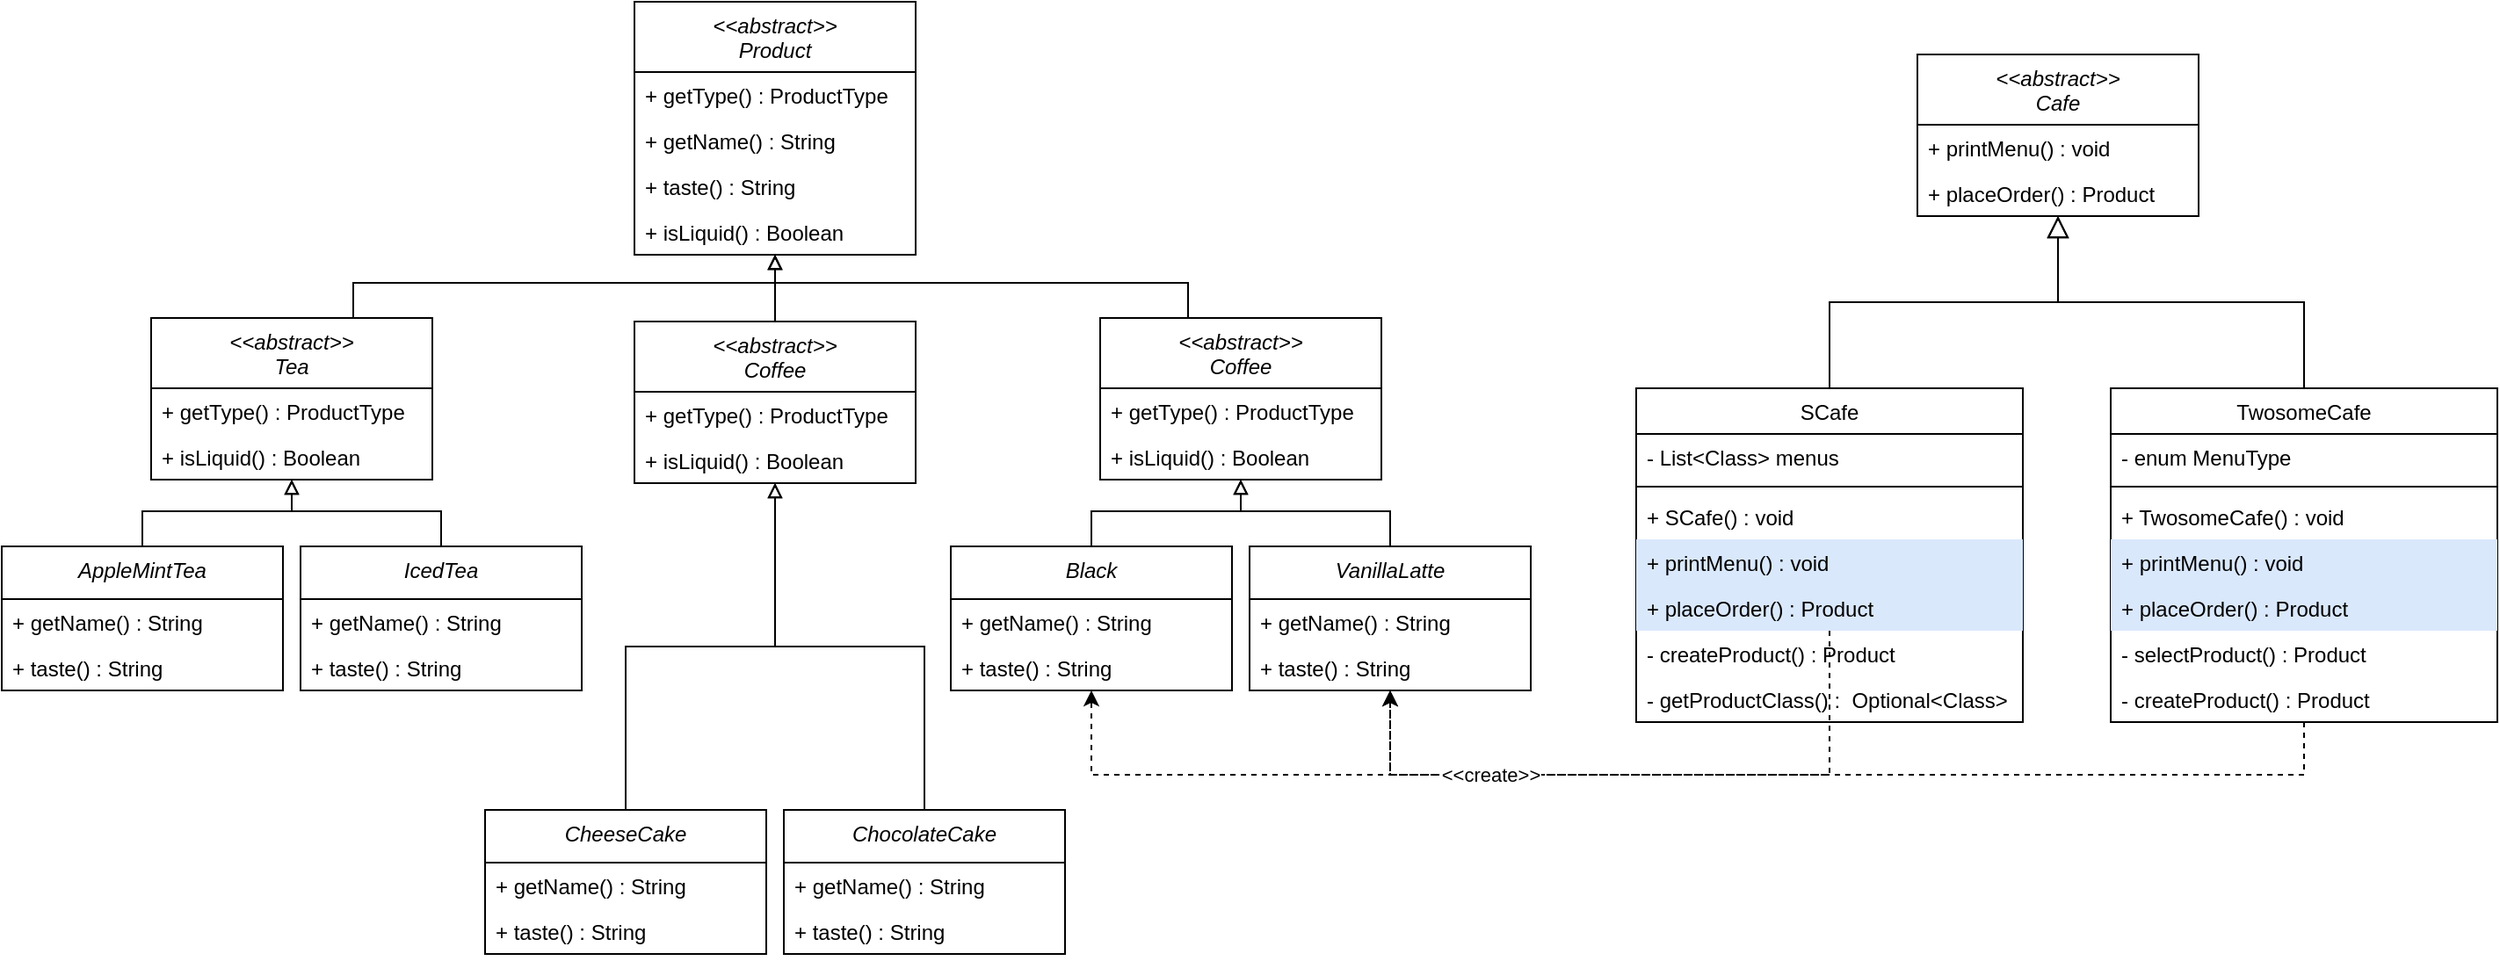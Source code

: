 <mxfile version="17.4.2" type="device"><diagram id="C5RBs43oDa-KdzZeNtuy" name="Page-1"><mxGraphModel dx="2282" dy="1034" grid="1" gridSize="10" guides="1" tooltips="1" connect="1" arrows="1" fold="1" page="1" pageScale="1" pageWidth="827" pageHeight="1169" math="0" shadow="0"><root><mxCell id="WIyWlLk6GJQsqaUBKTNV-0"/><mxCell id="WIyWlLk6GJQsqaUBKTNV-1" parent="WIyWlLk6GJQsqaUBKTNV-0"/><mxCell id="zkfFHV4jXpPFQw0GAbJ--0" value="&lt;&lt;abstract&gt;&gt;&#10;Cafe" style="swimlane;fontStyle=2;align=center;verticalAlign=top;childLayout=stackLayout;horizontal=1;startSize=40;horizontalStack=0;resizeParent=1;resizeLast=0;collapsible=1;marginBottom=0;rounded=0;shadow=0;strokeWidth=1;" parent="WIyWlLk6GJQsqaUBKTNV-1" vertex="1"><mxGeometry x="480" y="70" width="160" height="92" as="geometry"><mxRectangle x="230" y="140" width="160" height="26" as="alternateBounds"/></mxGeometry></mxCell><mxCell id="zkfFHV4jXpPFQw0GAbJ--5" value="+ printMenu() : void" style="text;align=left;verticalAlign=top;spacingLeft=4;spacingRight=4;overflow=hidden;rotatable=0;points=[[0,0.5],[1,0.5]];portConstraint=eastwest;" parent="zkfFHV4jXpPFQw0GAbJ--0" vertex="1"><mxGeometry y="40" width="160" height="26" as="geometry"/></mxCell><mxCell id="8ImJKQ0R4qMysA2Ijcuw-0" value="+ placeOrder() : Product" style="text;align=left;verticalAlign=top;spacingLeft=4;spacingRight=4;overflow=hidden;rotatable=0;points=[[0,0.5],[1,0.5]];portConstraint=eastwest;" vertex="1" parent="zkfFHV4jXpPFQw0GAbJ--0"><mxGeometry y="66" width="160" height="26" as="geometry"/></mxCell><mxCell id="zkfFHV4jXpPFQw0GAbJ--6" value="SCafe" style="swimlane;fontStyle=0;align=center;verticalAlign=top;childLayout=stackLayout;horizontal=1;startSize=26;horizontalStack=0;resizeParent=1;resizeLast=0;collapsible=1;marginBottom=0;rounded=0;shadow=0;strokeWidth=1;" parent="WIyWlLk6GJQsqaUBKTNV-1" vertex="1"><mxGeometry x="320" y="260" width="220" height="190" as="geometry"><mxRectangle x="130" y="380" width="160" height="26" as="alternateBounds"/></mxGeometry></mxCell><mxCell id="zkfFHV4jXpPFQw0GAbJ--7" value="- List&lt;Class&gt; menus" style="text;align=left;verticalAlign=top;spacingLeft=4;spacingRight=4;overflow=hidden;rotatable=0;points=[[0,0.5],[1,0.5]];portConstraint=eastwest;" parent="zkfFHV4jXpPFQw0GAbJ--6" vertex="1"><mxGeometry y="26" width="220" height="26" as="geometry"/></mxCell><mxCell id="zkfFHV4jXpPFQw0GAbJ--9" value="" style="line;html=1;strokeWidth=1;align=left;verticalAlign=middle;spacingTop=-1;spacingLeft=3;spacingRight=3;rotatable=0;labelPosition=right;points=[];portConstraint=eastwest;" parent="zkfFHV4jXpPFQw0GAbJ--6" vertex="1"><mxGeometry y="52" width="220" height="8" as="geometry"/></mxCell><mxCell id="zkfFHV4jXpPFQw0GAbJ--11" value="+ SCafe() : void" style="text;align=left;verticalAlign=top;spacingLeft=4;spacingRight=4;overflow=hidden;rotatable=0;points=[[0,0.5],[1,0.5]];portConstraint=eastwest;" parent="zkfFHV4jXpPFQw0GAbJ--6" vertex="1"><mxGeometry y="60" width="220" height="26" as="geometry"/></mxCell><mxCell id="8ImJKQ0R4qMysA2Ijcuw-3" value="+ printMenu() : void" style="text;align=left;verticalAlign=top;spacingLeft=4;spacingRight=4;overflow=hidden;rotatable=0;points=[[0,0.5],[1,0.5]];portConstraint=eastwest;shadow=0;strokeColor=none;fillColor=#dae8fc;" vertex="1" parent="zkfFHV4jXpPFQw0GAbJ--6"><mxGeometry y="86" width="220" height="26" as="geometry"/></mxCell><mxCell id="8ImJKQ0R4qMysA2Ijcuw-4" value="+ placeOrder() : Product" style="text;align=left;verticalAlign=top;spacingLeft=4;spacingRight=4;overflow=hidden;rotatable=0;points=[[0,0.5],[1,0.5]];portConstraint=eastwest;shadow=0;strokeColor=none;fillColor=#dae8fc;" vertex="1" parent="zkfFHV4jXpPFQw0GAbJ--6"><mxGeometry y="112" width="220" height="26" as="geometry"/></mxCell><mxCell id="8ImJKQ0R4qMysA2Ijcuw-5" value="- createProduct() : Product" style="text;align=left;verticalAlign=top;spacingLeft=4;spacingRight=4;overflow=hidden;rotatable=0;points=[[0,0.5],[1,0.5]];portConstraint=eastwest;shadow=0;strokeColor=none;fillColor=none;" vertex="1" parent="zkfFHV4jXpPFQw0GAbJ--6"><mxGeometry y="138" width="220" height="26" as="geometry"/></mxCell><mxCell id="8ImJKQ0R4qMysA2Ijcuw-6" value="- getProductClass() :  Optional&lt;Class&gt;" style="text;align=left;verticalAlign=top;spacingLeft=4;spacingRight=4;overflow=hidden;rotatable=0;points=[[0,0.5],[1,0.5]];portConstraint=eastwest;" vertex="1" parent="zkfFHV4jXpPFQw0GAbJ--6"><mxGeometry y="164" width="220" height="26" as="geometry"/></mxCell><mxCell id="zkfFHV4jXpPFQw0GAbJ--12" value="" style="endArrow=block;endSize=10;endFill=0;shadow=0;strokeWidth=1;rounded=0;edgeStyle=elbowEdgeStyle;elbow=vertical;" parent="WIyWlLk6GJQsqaUBKTNV-1" source="zkfFHV4jXpPFQw0GAbJ--6" target="zkfFHV4jXpPFQw0GAbJ--0" edge="1"><mxGeometry width="160" relative="1" as="geometry"><mxPoint x="200" y="203" as="sourcePoint"/><mxPoint x="200" y="203" as="targetPoint"/></mxGeometry></mxCell><mxCell id="zkfFHV4jXpPFQw0GAbJ--16" value="" style="endArrow=block;endSize=10;endFill=0;shadow=0;strokeWidth=1;rounded=0;edgeStyle=elbowEdgeStyle;elbow=vertical;" parent="WIyWlLk6GJQsqaUBKTNV-1" source="8ImJKQ0R4qMysA2Ijcuw-7" target="zkfFHV4jXpPFQw0GAbJ--0" edge="1"><mxGeometry width="160" relative="1" as="geometry"><mxPoint x="700" y="260" as="sourcePoint"/><mxPoint x="310" y="271" as="targetPoint"/></mxGeometry></mxCell><mxCell id="8ImJKQ0R4qMysA2Ijcuw-94" style="edgeStyle=orthogonalEdgeStyle;rounded=0;orthogonalLoop=1;jettySize=auto;html=1;dashed=1;endArrow=classic;endFill=1;" edge="1" parent="WIyWlLk6GJQsqaUBKTNV-1" source="8ImJKQ0R4qMysA2Ijcuw-7" target="8ImJKQ0R4qMysA2Ijcuw-81"><mxGeometry relative="1" as="geometry"><Array as="points"><mxPoint x="700" y="480"/><mxPoint x="180" y="480"/></Array></mxGeometry></mxCell><mxCell id="8ImJKQ0R4qMysA2Ijcuw-7" value="TwosomeCafe" style="swimlane;fontStyle=0;align=center;verticalAlign=top;childLayout=stackLayout;horizontal=1;startSize=26;horizontalStack=0;resizeParent=1;resizeLast=0;collapsible=1;marginBottom=0;rounded=0;shadow=0;strokeWidth=1;" vertex="1" parent="WIyWlLk6GJQsqaUBKTNV-1"><mxGeometry x="590" y="260" width="220" height="190" as="geometry"><mxRectangle x="130" y="380" width="160" height="26" as="alternateBounds"/></mxGeometry></mxCell><mxCell id="8ImJKQ0R4qMysA2Ijcuw-8" value="- enum MenuType" style="text;align=left;verticalAlign=top;spacingLeft=4;spacingRight=4;overflow=hidden;rotatable=0;points=[[0,0.5],[1,0.5]];portConstraint=eastwest;" vertex="1" parent="8ImJKQ0R4qMysA2Ijcuw-7"><mxGeometry y="26" width="220" height="26" as="geometry"/></mxCell><mxCell id="8ImJKQ0R4qMysA2Ijcuw-9" value="" style="line;html=1;strokeWidth=1;align=left;verticalAlign=middle;spacingTop=-1;spacingLeft=3;spacingRight=3;rotatable=0;labelPosition=right;points=[];portConstraint=eastwest;" vertex="1" parent="8ImJKQ0R4qMysA2Ijcuw-7"><mxGeometry y="52" width="220" height="8" as="geometry"/></mxCell><mxCell id="8ImJKQ0R4qMysA2Ijcuw-10" value="+ TwosomeCafe() : void" style="text;align=left;verticalAlign=top;spacingLeft=4;spacingRight=4;overflow=hidden;rotatable=0;points=[[0,0.5],[1,0.5]];portConstraint=eastwest;" vertex="1" parent="8ImJKQ0R4qMysA2Ijcuw-7"><mxGeometry y="60" width="220" height="26" as="geometry"/></mxCell><mxCell id="8ImJKQ0R4qMysA2Ijcuw-11" value="+ printMenu() : void" style="text;align=left;verticalAlign=top;spacingLeft=4;spacingRight=4;overflow=hidden;rotatable=0;points=[[0,0.5],[1,0.5]];portConstraint=eastwest;shadow=0;strokeColor=none;fillColor=#dae8fc;" vertex="1" parent="8ImJKQ0R4qMysA2Ijcuw-7"><mxGeometry y="86" width="220" height="26" as="geometry"/></mxCell><mxCell id="8ImJKQ0R4qMysA2Ijcuw-12" value="+ placeOrder() : Product" style="text;align=left;verticalAlign=top;spacingLeft=4;spacingRight=4;overflow=hidden;rotatable=0;points=[[0,0.5],[1,0.5]];portConstraint=eastwest;shadow=0;strokeColor=none;fillColor=#dae8fc;" vertex="1" parent="8ImJKQ0R4qMysA2Ijcuw-7"><mxGeometry y="112" width="220" height="26" as="geometry"/></mxCell><mxCell id="8ImJKQ0R4qMysA2Ijcuw-17" value="- selectProduct() : Product" style="text;align=left;verticalAlign=top;spacingLeft=4;spacingRight=4;overflow=hidden;rotatable=0;points=[[0,0.5],[1,0.5]];portConstraint=eastwest;shadow=0;strokeColor=none;fillColor=none;" vertex="1" parent="8ImJKQ0R4qMysA2Ijcuw-7"><mxGeometry y="138" width="220" height="26" as="geometry"/></mxCell><mxCell id="8ImJKQ0R4qMysA2Ijcuw-18" value="- createProduct() : Product" style="text;align=left;verticalAlign=top;spacingLeft=4;spacingRight=4;overflow=hidden;rotatable=0;points=[[0,0.5],[1,0.5]];portConstraint=eastwest;shadow=0;strokeColor=none;fillColor=none;" vertex="1" parent="8ImJKQ0R4qMysA2Ijcuw-7"><mxGeometry y="164" width="220" height="26" as="geometry"/></mxCell><mxCell id="8ImJKQ0R4qMysA2Ijcuw-19" value="&lt;&lt;abstract&gt;&gt;&#10;Product" style="swimlane;fontStyle=2;align=center;verticalAlign=top;childLayout=stackLayout;horizontal=1;startSize=40;horizontalStack=0;resizeParent=1;resizeLast=0;collapsible=1;marginBottom=0;rounded=0;shadow=0;strokeWidth=1;" vertex="1" parent="WIyWlLk6GJQsqaUBKTNV-1"><mxGeometry x="-250" y="40" width="160" height="144" as="geometry"><mxRectangle x="230" y="140" width="160" height="26" as="alternateBounds"/></mxGeometry></mxCell><mxCell id="8ImJKQ0R4qMysA2Ijcuw-21" value="+ getType() : ProductType" style="text;align=left;verticalAlign=top;spacingLeft=4;spacingRight=4;overflow=hidden;rotatable=0;points=[[0,0.5],[1,0.5]];portConstraint=eastwest;" vertex="1" parent="8ImJKQ0R4qMysA2Ijcuw-19"><mxGeometry y="40" width="160" height="26" as="geometry"/></mxCell><mxCell id="8ImJKQ0R4qMysA2Ijcuw-28" value="+ getName() : String" style="text;align=left;verticalAlign=top;spacingLeft=4;spacingRight=4;overflow=hidden;rotatable=0;points=[[0,0.5],[1,0.5]];portConstraint=eastwest;" vertex="1" parent="8ImJKQ0R4qMysA2Ijcuw-19"><mxGeometry y="66" width="160" height="26" as="geometry"/></mxCell><mxCell id="8ImJKQ0R4qMysA2Ijcuw-29" value="+ taste() : String" style="text;align=left;verticalAlign=top;spacingLeft=4;spacingRight=4;overflow=hidden;rotatable=0;points=[[0,0.5],[1,0.5]];portConstraint=eastwest;" vertex="1" parent="8ImJKQ0R4qMysA2Ijcuw-19"><mxGeometry y="92" width="160" height="26" as="geometry"/></mxCell><mxCell id="8ImJKQ0R4qMysA2Ijcuw-30" value="+ isLiquid() : Boolean" style="text;align=left;verticalAlign=top;spacingLeft=4;spacingRight=4;overflow=hidden;rotatable=0;points=[[0,0.5],[1,0.5]];portConstraint=eastwest;" vertex="1" parent="8ImJKQ0R4qMysA2Ijcuw-19"><mxGeometry y="118" width="160" height="26" as="geometry"/></mxCell><mxCell id="8ImJKQ0R4qMysA2Ijcuw-55" style="edgeStyle=orthogonalEdgeStyle;rounded=0;orthogonalLoop=1;jettySize=auto;html=1;endArrow=block;endFill=0;" edge="1" parent="WIyWlLk6GJQsqaUBKTNV-1" source="8ImJKQ0R4qMysA2Ijcuw-22" target="8ImJKQ0R4qMysA2Ijcuw-19"><mxGeometry relative="1" as="geometry"><Array as="points"><mxPoint x="-410" y="200"/><mxPoint x="-170" y="200"/></Array></mxGeometry></mxCell><mxCell id="8ImJKQ0R4qMysA2Ijcuw-22" value="&lt;&lt;abstract&gt;&gt;&#10;Tea" style="swimlane;fontStyle=2;align=center;verticalAlign=top;childLayout=stackLayout;horizontal=1;startSize=40;horizontalStack=0;resizeParent=1;resizeLast=0;collapsible=1;marginBottom=0;rounded=0;shadow=0;strokeWidth=1;" vertex="1" parent="WIyWlLk6GJQsqaUBKTNV-1"><mxGeometry x="-525" y="220" width="160" height="92" as="geometry"><mxRectangle x="230" y="140" width="160" height="26" as="alternateBounds"/></mxGeometry></mxCell><mxCell id="8ImJKQ0R4qMysA2Ijcuw-48" value="+ getType() : ProductType" style="text;align=left;verticalAlign=top;spacingLeft=4;spacingRight=4;overflow=hidden;rotatable=0;points=[[0,0.5],[1,0.5]];portConstraint=eastwest;" vertex="1" parent="8ImJKQ0R4qMysA2Ijcuw-22"><mxGeometry y="40" width="160" height="26" as="geometry"/></mxCell><mxCell id="8ImJKQ0R4qMysA2Ijcuw-51" value="+ isLiquid() : Boolean" style="text;align=left;verticalAlign=top;spacingLeft=4;spacingRight=4;overflow=hidden;rotatable=0;points=[[0,0.5],[1,0.5]];portConstraint=eastwest;" vertex="1" parent="8ImJKQ0R4qMysA2Ijcuw-22"><mxGeometry y="66" width="160" height="26" as="geometry"/></mxCell><mxCell id="8ImJKQ0R4qMysA2Ijcuw-54" style="edgeStyle=orthogonalEdgeStyle;rounded=0;orthogonalLoop=1;jettySize=auto;html=1;endArrow=block;endFill=0;" edge="1" parent="WIyWlLk6GJQsqaUBKTNV-1" source="8ImJKQ0R4qMysA2Ijcuw-24" target="8ImJKQ0R4qMysA2Ijcuw-19"><mxGeometry relative="1" as="geometry"/></mxCell><mxCell id="8ImJKQ0R4qMysA2Ijcuw-24" value="&lt;&lt;abstract&gt;&gt;&#10;Coffee" style="swimlane;fontStyle=2;align=center;verticalAlign=top;childLayout=stackLayout;horizontal=1;startSize=40;horizontalStack=0;resizeParent=1;resizeLast=0;collapsible=1;marginBottom=0;rounded=0;shadow=0;strokeWidth=1;" vertex="1" parent="WIyWlLk6GJQsqaUBKTNV-1"><mxGeometry x="-250" y="222" width="160" height="92" as="geometry"><mxRectangle x="230" y="140" width="160" height="26" as="alternateBounds"/></mxGeometry></mxCell><mxCell id="8ImJKQ0R4qMysA2Ijcuw-40" value="+ getType() : ProductType" style="text;align=left;verticalAlign=top;spacingLeft=4;spacingRight=4;overflow=hidden;rotatable=0;points=[[0,0.5],[1,0.5]];portConstraint=eastwest;" vertex="1" parent="8ImJKQ0R4qMysA2Ijcuw-24"><mxGeometry y="40" width="160" height="26" as="geometry"/></mxCell><mxCell id="8ImJKQ0R4qMysA2Ijcuw-43" value="+ isLiquid() : Boolean" style="text;align=left;verticalAlign=top;spacingLeft=4;spacingRight=4;overflow=hidden;rotatable=0;points=[[0,0.5],[1,0.5]];portConstraint=eastwest;" vertex="1" parent="8ImJKQ0R4qMysA2Ijcuw-24"><mxGeometry y="66" width="160" height="26" as="geometry"/></mxCell><mxCell id="8ImJKQ0R4qMysA2Ijcuw-52" style="edgeStyle=orthogonalEdgeStyle;rounded=0;orthogonalLoop=1;jettySize=auto;html=1;endArrow=block;endFill=0;" edge="1" parent="WIyWlLk6GJQsqaUBKTNV-1" source="8ImJKQ0R4qMysA2Ijcuw-26" target="8ImJKQ0R4qMysA2Ijcuw-19"><mxGeometry relative="1" as="geometry"><Array as="points"><mxPoint x="65" y="200"/><mxPoint x="-170" y="200"/></Array></mxGeometry></mxCell><mxCell id="8ImJKQ0R4qMysA2Ijcuw-26" value="&lt;&lt;abstract&gt;&gt;&#10;Coffee" style="swimlane;fontStyle=2;align=center;verticalAlign=top;childLayout=stackLayout;horizontal=1;startSize=40;horizontalStack=0;resizeParent=1;resizeLast=0;collapsible=1;marginBottom=0;rounded=0;shadow=0;strokeWidth=1;" vertex="1" parent="WIyWlLk6GJQsqaUBKTNV-1"><mxGeometry x="15" y="220" width="160" height="92" as="geometry"><mxRectangle x="230" y="140" width="160" height="26" as="alternateBounds"/></mxGeometry></mxCell><mxCell id="8ImJKQ0R4qMysA2Ijcuw-44" value="+ getType() : ProductType" style="text;align=left;verticalAlign=top;spacingLeft=4;spacingRight=4;overflow=hidden;rotatable=0;points=[[0,0.5],[1,0.5]];portConstraint=eastwest;" vertex="1" parent="8ImJKQ0R4qMysA2Ijcuw-26"><mxGeometry y="40" width="160" height="26" as="geometry"/></mxCell><mxCell id="8ImJKQ0R4qMysA2Ijcuw-47" value="+ isLiquid() : Boolean" style="text;align=left;verticalAlign=top;spacingLeft=4;spacingRight=4;overflow=hidden;rotatable=0;points=[[0,0.5],[1,0.5]];portConstraint=eastwest;" vertex="1" parent="8ImJKQ0R4qMysA2Ijcuw-26"><mxGeometry y="66" width="160" height="26" as="geometry"/></mxCell><mxCell id="8ImJKQ0R4qMysA2Ijcuw-87" style="edgeStyle=orthogonalEdgeStyle;rounded=0;orthogonalLoop=1;jettySize=auto;html=1;endArrow=block;endFill=0;" edge="1" parent="WIyWlLk6GJQsqaUBKTNV-1" source="8ImJKQ0R4qMysA2Ijcuw-56" target="8ImJKQ0R4qMysA2Ijcuw-22"><mxGeometry relative="1" as="geometry"/></mxCell><mxCell id="8ImJKQ0R4qMysA2Ijcuw-56" value="AppleMintTea" style="swimlane;fontStyle=2;align=center;verticalAlign=top;childLayout=stackLayout;horizontal=1;startSize=30;horizontalStack=0;resizeParent=1;resizeLast=0;collapsible=1;marginBottom=0;rounded=0;shadow=0;strokeWidth=1;" vertex="1" parent="WIyWlLk6GJQsqaUBKTNV-1"><mxGeometry x="-610" y="350" width="160" height="82" as="geometry"><mxRectangle x="230" y="140" width="160" height="26" as="alternateBounds"/></mxGeometry></mxCell><mxCell id="8ImJKQ0R4qMysA2Ijcuw-58" value="+ getName() : String" style="text;align=left;verticalAlign=top;spacingLeft=4;spacingRight=4;overflow=hidden;rotatable=0;points=[[0,0.5],[1,0.5]];portConstraint=eastwest;" vertex="1" parent="8ImJKQ0R4qMysA2Ijcuw-56"><mxGeometry y="30" width="160" height="26" as="geometry"/></mxCell><mxCell id="8ImJKQ0R4qMysA2Ijcuw-59" value="+ taste() : String" style="text;align=left;verticalAlign=top;spacingLeft=4;spacingRight=4;overflow=hidden;rotatable=0;points=[[0,0.5],[1,0.5]];portConstraint=eastwest;" vertex="1" parent="8ImJKQ0R4qMysA2Ijcuw-56"><mxGeometry y="56" width="160" height="26" as="geometry"/></mxCell><mxCell id="8ImJKQ0R4qMysA2Ijcuw-86" style="edgeStyle=orthogonalEdgeStyle;rounded=0;orthogonalLoop=1;jettySize=auto;html=1;endArrow=block;endFill=0;" edge="1" parent="WIyWlLk6GJQsqaUBKTNV-1" source="8ImJKQ0R4qMysA2Ijcuw-61" target="8ImJKQ0R4qMysA2Ijcuw-22"><mxGeometry relative="1" as="geometry"/></mxCell><mxCell id="8ImJKQ0R4qMysA2Ijcuw-61" value="IcedTea" style="swimlane;fontStyle=2;align=center;verticalAlign=top;childLayout=stackLayout;horizontal=1;startSize=30;horizontalStack=0;resizeParent=1;resizeLast=0;collapsible=1;marginBottom=0;rounded=0;shadow=0;strokeWidth=1;" vertex="1" parent="WIyWlLk6GJQsqaUBKTNV-1"><mxGeometry x="-440" y="350" width="160" height="82" as="geometry"><mxRectangle x="230" y="140" width="160" height="26" as="alternateBounds"/></mxGeometry></mxCell><mxCell id="8ImJKQ0R4qMysA2Ijcuw-63" value="+ getName() : String" style="text;align=left;verticalAlign=top;spacingLeft=4;spacingRight=4;overflow=hidden;rotatable=0;points=[[0,0.5],[1,0.5]];portConstraint=eastwest;" vertex="1" parent="8ImJKQ0R4qMysA2Ijcuw-61"><mxGeometry y="30" width="160" height="26" as="geometry"/></mxCell><mxCell id="8ImJKQ0R4qMysA2Ijcuw-64" value="+ taste() : String" style="text;align=left;verticalAlign=top;spacingLeft=4;spacingRight=4;overflow=hidden;rotatable=0;points=[[0,0.5],[1,0.5]];portConstraint=eastwest;" vertex="1" parent="8ImJKQ0R4qMysA2Ijcuw-61"><mxGeometry y="56" width="160" height="26" as="geometry"/></mxCell><mxCell id="8ImJKQ0R4qMysA2Ijcuw-90" style="edgeStyle=orthogonalEdgeStyle;rounded=0;orthogonalLoop=1;jettySize=auto;html=1;endArrow=block;endFill=0;" edge="1" parent="WIyWlLk6GJQsqaUBKTNV-1" source="8ImJKQ0R4qMysA2Ijcuw-66" target="8ImJKQ0R4qMysA2Ijcuw-24"><mxGeometry relative="1" as="geometry"/></mxCell><mxCell id="8ImJKQ0R4qMysA2Ijcuw-66" value="CheeseCake" style="swimlane;fontStyle=2;align=center;verticalAlign=top;childLayout=stackLayout;horizontal=1;startSize=30;horizontalStack=0;resizeParent=1;resizeLast=0;collapsible=1;marginBottom=0;rounded=0;shadow=0;strokeWidth=1;" vertex="1" parent="WIyWlLk6GJQsqaUBKTNV-1"><mxGeometry x="-335" y="500" width="160" height="82" as="geometry"><mxRectangle x="230" y="140" width="160" height="26" as="alternateBounds"/></mxGeometry></mxCell><mxCell id="8ImJKQ0R4qMysA2Ijcuw-68" value="+ getName() : String" style="text;align=left;verticalAlign=top;spacingLeft=4;spacingRight=4;overflow=hidden;rotatable=0;points=[[0,0.5],[1,0.5]];portConstraint=eastwest;" vertex="1" parent="8ImJKQ0R4qMysA2Ijcuw-66"><mxGeometry y="30" width="160" height="26" as="geometry"/></mxCell><mxCell id="8ImJKQ0R4qMysA2Ijcuw-69" value="+ taste() : String" style="text;align=left;verticalAlign=top;spacingLeft=4;spacingRight=4;overflow=hidden;rotatable=0;points=[[0,0.5],[1,0.5]];portConstraint=eastwest;" vertex="1" parent="8ImJKQ0R4qMysA2Ijcuw-66"><mxGeometry y="56" width="160" height="26" as="geometry"/></mxCell><mxCell id="8ImJKQ0R4qMysA2Ijcuw-91" style="edgeStyle=orthogonalEdgeStyle;rounded=0;orthogonalLoop=1;jettySize=auto;html=1;endArrow=block;endFill=0;" edge="1" parent="WIyWlLk6GJQsqaUBKTNV-1" source="8ImJKQ0R4qMysA2Ijcuw-71" target="8ImJKQ0R4qMysA2Ijcuw-24"><mxGeometry relative="1" as="geometry"/></mxCell><mxCell id="8ImJKQ0R4qMysA2Ijcuw-71" value="ChocolateCake" style="swimlane;fontStyle=2;align=center;verticalAlign=top;childLayout=stackLayout;horizontal=1;startSize=30;horizontalStack=0;resizeParent=1;resizeLast=0;collapsible=1;marginBottom=0;rounded=0;shadow=0;strokeWidth=1;" vertex="1" parent="WIyWlLk6GJQsqaUBKTNV-1"><mxGeometry x="-165" y="500" width="160" height="82" as="geometry"><mxRectangle x="230" y="140" width="160" height="26" as="alternateBounds"/></mxGeometry></mxCell><mxCell id="8ImJKQ0R4qMysA2Ijcuw-73" value="+ getName() : String" style="text;align=left;verticalAlign=top;spacingLeft=4;spacingRight=4;overflow=hidden;rotatable=0;points=[[0,0.5],[1,0.5]];portConstraint=eastwest;" vertex="1" parent="8ImJKQ0R4qMysA2Ijcuw-71"><mxGeometry y="30" width="160" height="26" as="geometry"/></mxCell><mxCell id="8ImJKQ0R4qMysA2Ijcuw-74" value="+ taste() : String" style="text;align=left;verticalAlign=top;spacingLeft=4;spacingRight=4;overflow=hidden;rotatable=0;points=[[0,0.5],[1,0.5]];portConstraint=eastwest;" vertex="1" parent="8ImJKQ0R4qMysA2Ijcuw-71"><mxGeometry y="56" width="160" height="26" as="geometry"/></mxCell><mxCell id="8ImJKQ0R4qMysA2Ijcuw-89" style="edgeStyle=orthogonalEdgeStyle;rounded=0;orthogonalLoop=1;jettySize=auto;html=1;endArrow=block;endFill=0;" edge="1" parent="WIyWlLk6GJQsqaUBKTNV-1" source="8ImJKQ0R4qMysA2Ijcuw-76" target="8ImJKQ0R4qMysA2Ijcuw-26"><mxGeometry relative="1" as="geometry"/></mxCell><mxCell id="8ImJKQ0R4qMysA2Ijcuw-76" value="Black" style="swimlane;fontStyle=2;align=center;verticalAlign=top;childLayout=stackLayout;horizontal=1;startSize=30;horizontalStack=0;resizeParent=1;resizeLast=0;collapsible=1;marginBottom=0;rounded=0;shadow=0;strokeWidth=1;" vertex="1" parent="WIyWlLk6GJQsqaUBKTNV-1"><mxGeometry x="-70" y="350" width="160" height="82" as="geometry"><mxRectangle x="230" y="140" width="160" height="26" as="alternateBounds"/></mxGeometry></mxCell><mxCell id="8ImJKQ0R4qMysA2Ijcuw-78" value="+ getName() : String" style="text;align=left;verticalAlign=top;spacingLeft=4;spacingRight=4;overflow=hidden;rotatable=0;points=[[0,0.5],[1,0.5]];portConstraint=eastwest;" vertex="1" parent="8ImJKQ0R4qMysA2Ijcuw-76"><mxGeometry y="30" width="160" height="26" as="geometry"/></mxCell><mxCell id="8ImJKQ0R4qMysA2Ijcuw-79" value="+ taste() : String" style="text;align=left;verticalAlign=top;spacingLeft=4;spacingRight=4;overflow=hidden;rotatable=0;points=[[0,0.5],[1,0.5]];portConstraint=eastwest;" vertex="1" parent="8ImJKQ0R4qMysA2Ijcuw-76"><mxGeometry y="56" width="160" height="26" as="geometry"/></mxCell><mxCell id="8ImJKQ0R4qMysA2Ijcuw-88" style="edgeStyle=orthogonalEdgeStyle;rounded=0;orthogonalLoop=1;jettySize=auto;html=1;endArrow=block;endFill=0;" edge="1" parent="WIyWlLk6GJQsqaUBKTNV-1" source="8ImJKQ0R4qMysA2Ijcuw-81" target="8ImJKQ0R4qMysA2Ijcuw-26"><mxGeometry relative="1" as="geometry"/></mxCell><mxCell id="8ImJKQ0R4qMysA2Ijcuw-81" value="VanillaLatte" style="swimlane;fontStyle=2;align=center;verticalAlign=top;childLayout=stackLayout;horizontal=1;startSize=30;horizontalStack=0;resizeParent=1;resizeLast=0;collapsible=1;marginBottom=0;rounded=0;shadow=0;strokeWidth=1;" vertex="1" parent="WIyWlLk6GJQsqaUBKTNV-1"><mxGeometry x="100" y="350" width="160" height="82" as="geometry"><mxRectangle x="230" y="140" width="160" height="26" as="alternateBounds"/></mxGeometry></mxCell><mxCell id="8ImJKQ0R4qMysA2Ijcuw-83" value="+ getName() : String" style="text;align=left;verticalAlign=top;spacingLeft=4;spacingRight=4;overflow=hidden;rotatable=0;points=[[0,0.5],[1,0.5]];portConstraint=eastwest;" vertex="1" parent="8ImJKQ0R4qMysA2Ijcuw-81"><mxGeometry y="30" width="160" height="26" as="geometry"/></mxCell><mxCell id="8ImJKQ0R4qMysA2Ijcuw-84" value="+ taste() : String" style="text;align=left;verticalAlign=top;spacingLeft=4;spacingRight=4;overflow=hidden;rotatable=0;points=[[0,0.5],[1,0.5]];portConstraint=eastwest;" vertex="1" parent="8ImJKQ0R4qMysA2Ijcuw-81"><mxGeometry y="56" width="160" height="26" as="geometry"/></mxCell><mxCell id="8ImJKQ0R4qMysA2Ijcuw-92" style="edgeStyle=orthogonalEdgeStyle;rounded=0;orthogonalLoop=1;jettySize=auto;html=1;endArrow=classic;endFill=1;dashed=1;" edge="1" parent="WIyWlLk6GJQsqaUBKTNV-1" source="8ImJKQ0R4qMysA2Ijcuw-4" target="8ImJKQ0R4qMysA2Ijcuw-81"><mxGeometry relative="1" as="geometry"><Array as="points"><mxPoint x="430" y="480"/><mxPoint x="180" y="480"/></Array></mxGeometry></mxCell><mxCell id="8ImJKQ0R4qMysA2Ijcuw-93" value="&amp;lt;&amp;lt;create&amp;gt;&amp;gt;" style="edgeStyle=orthogonalEdgeStyle;rounded=0;orthogonalLoop=1;jettySize=auto;html=1;endArrow=classic;endFill=1;dashed=1;" edge="1" parent="WIyWlLk6GJQsqaUBKTNV-1" source="8ImJKQ0R4qMysA2Ijcuw-4" target="8ImJKQ0R4qMysA2Ijcuw-76"><mxGeometry relative="1" as="geometry"><Array as="points"><mxPoint x="430" y="480"/><mxPoint x="10" y="480"/></Array></mxGeometry></mxCell></root></mxGraphModel></diagram></mxfile>